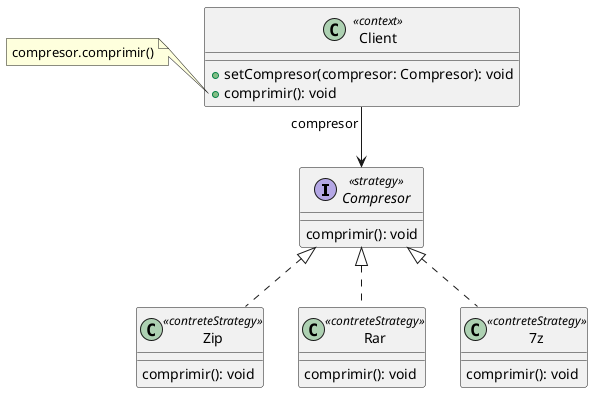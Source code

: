 @startuml

interface Compresor <<strategy>> {
    comprimir(): void
}

class Zip <<contreteStrategy>> implements Compresor{
                                  comprimir(): void
                              }
class Rar <<contreteStrategy>> implements Compresor{
                                  comprimir(): void
                              }
class 7z <<contreteStrategy>> implements Compresor{
                                 comprimir(): void
                             }

class Client <<context>> {
    +setCompresor(compresor: Compresor): void
    +comprimir(): void
}

note left of Client::comprimir
    compresor.comprimir()
end note

Client "compresor" --> Compresor

@enduml